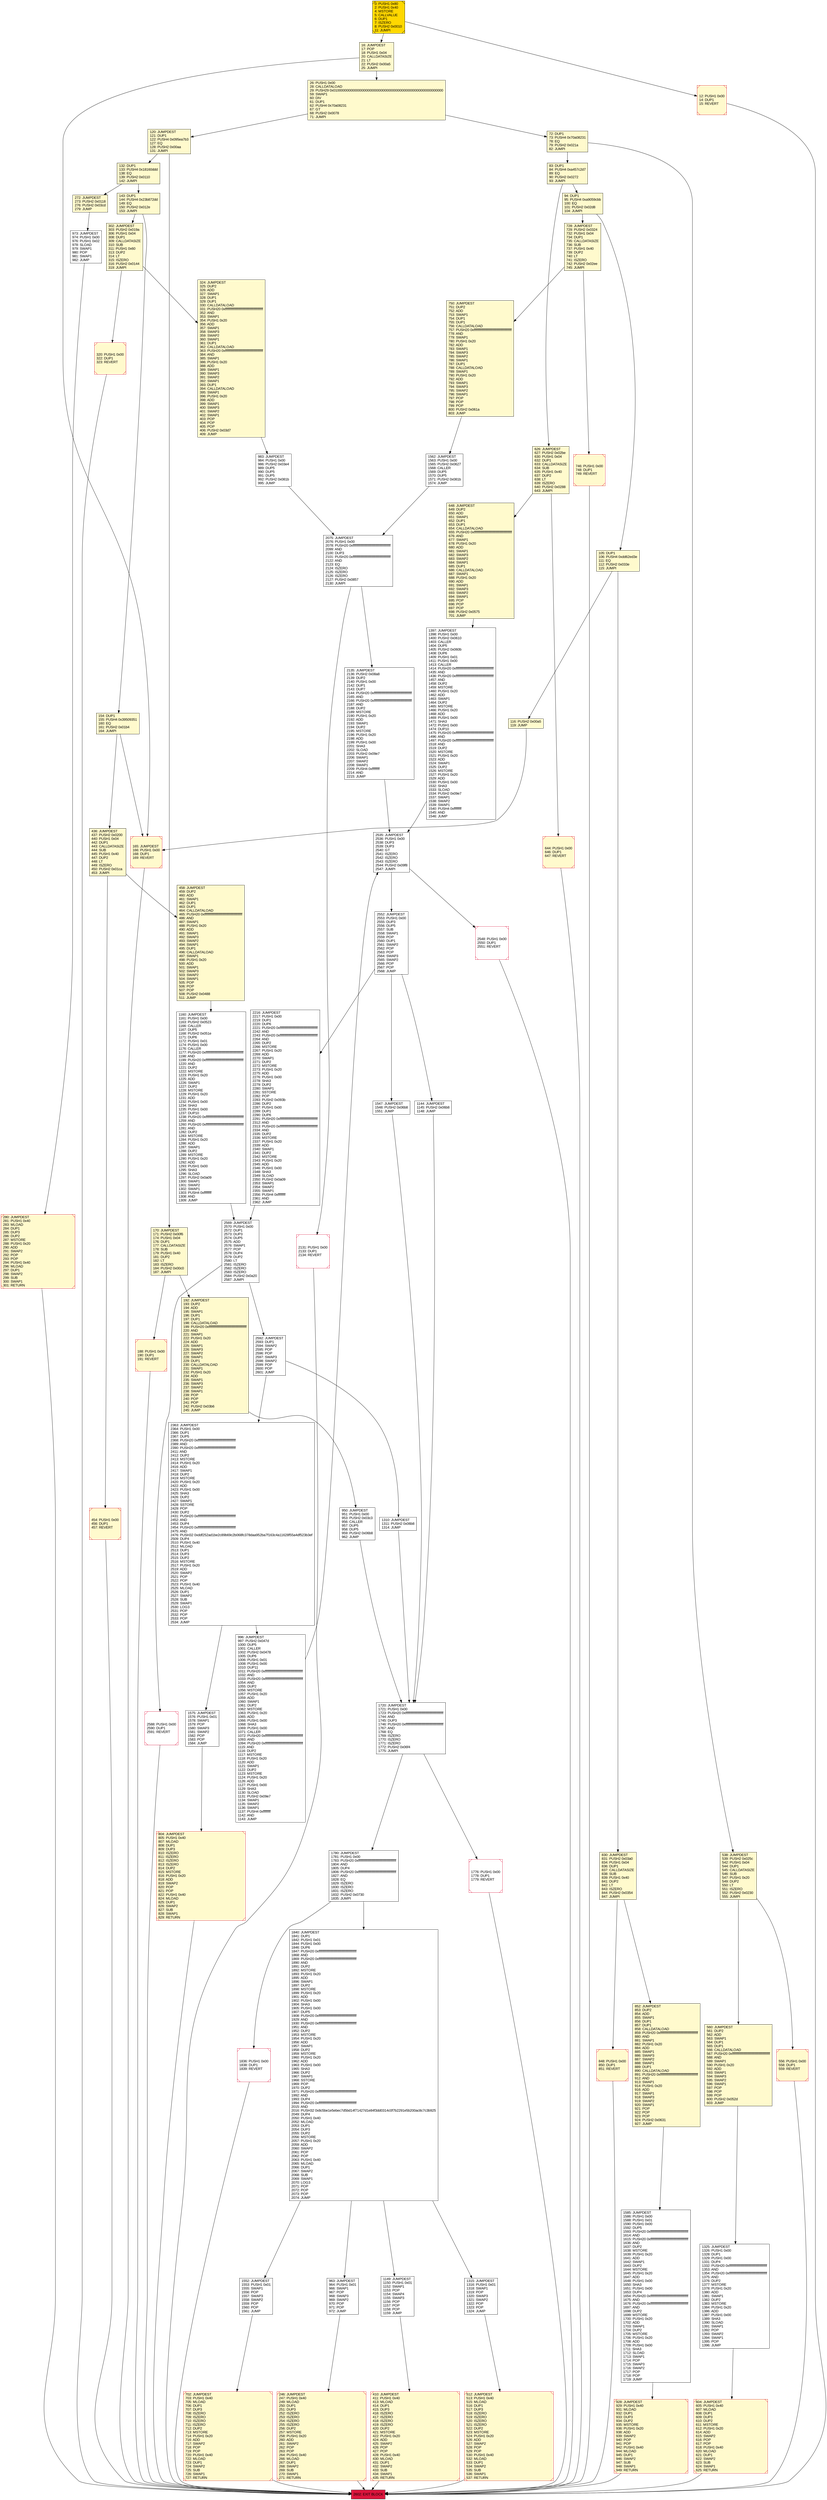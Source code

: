 digraph G {
bgcolor=transparent rankdir=UD;
node [shape=box style=filled color=black fillcolor=white fontname=arial fontcolor=black];
702 [label="702: JUMPDEST\l703: PUSH1 0x40\l705: MLOAD\l706: DUP1\l707: DUP3\l708: ISZERO\l709: ISZERO\l710: ISZERO\l711: ISZERO\l712: DUP2\l713: MSTORE\l714: PUSH1 0x20\l716: ADD\l717: SWAP2\l718: POP\l719: POP\l720: PUSH1 0x40\l722: MLOAD\l723: DUP1\l724: SWAP2\l725: SUB\l726: SWAP1\l727: RETURN\l" fillcolor=lemonchiffon shape=Msquare color=crimson ];
626 [label="626: JUMPDEST\l627: PUSH2 0x02be\l630: PUSH1 0x04\l632: DUP1\l633: CALLDATASIZE\l634: SUB\l635: PUSH1 0x40\l637: DUP2\l638: LT\l639: ISZERO\l640: PUSH2 0x0288\l643: JUMPI\l" fillcolor=lemonchiffon ];
72 [label="72: DUP1\l73: PUSH4 0x70a08231\l78: EQ\l79: PUSH2 0x021a\l82: JUMPI\l" fillcolor=lemonchiffon ];
302 [label="302: JUMPDEST\l303: PUSH2 0x019a\l306: PUSH1 0x04\l308: DUP1\l309: CALLDATASIZE\l310: SUB\l311: PUSH1 0x60\l313: DUP2\l314: LT\l315: ISZERO\l316: PUSH2 0x0144\l319: JUMPI\l" fillcolor=lemonchiffon ];
973 [label="973: JUMPDEST\l974: PUSH1 0x00\l976: PUSH1 0x02\l978: SLOAD\l979: SWAP1\l980: POP\l981: SWAP1\l982: JUMP\l" ];
1315 [label="1315: JUMPDEST\l1316: PUSH1 0x01\l1318: SWAP1\l1319: POP\l1320: SWAP3\l1321: SWAP2\l1322: POP\l1323: POP\l1324: JUMP\l" ];
1547 [label="1547: JUMPDEST\l1548: PUSH2 0x06b8\l1551: JUMP\l" ];
1575 [label="1575: JUMPDEST\l1576: PUSH1 0x01\l1578: SWAP1\l1579: POP\l1580: SWAP3\l1581: SWAP2\l1582: POP\l1583: POP\l1584: JUMP\l" ];
556 [label="556: PUSH1 0x00\l558: DUP1\l559: REVERT\l" fillcolor=lemonchiffon shape=Msquare color=crimson ];
1836 [label="1836: PUSH1 0x00\l1838: DUP1\l1839: REVERT\l" shape=Msquare color=crimson ];
538 [label="538: JUMPDEST\l539: PUSH2 0x025c\l542: PUSH1 0x04\l544: DUP1\l545: CALLDATASIZE\l546: SUB\l547: PUSH1 0x20\l549: DUP2\l550: LT\l551: ISZERO\l552: PUSH2 0x0230\l555: JUMPI\l" fillcolor=lemonchiffon ];
928 [label="928: JUMPDEST\l929: PUSH1 0x40\l931: MLOAD\l932: DUP1\l933: DUP3\l934: DUP2\l935: MSTORE\l936: PUSH1 0x20\l938: ADD\l939: SWAP2\l940: POP\l941: POP\l942: PUSH1 0x40\l944: MLOAD\l945: DUP1\l946: SWAP2\l947: SUB\l948: SWAP1\l949: RETURN\l" fillcolor=lemonchiffon shape=Msquare color=crimson ];
1720 [label="1720: JUMPDEST\l1721: PUSH1 0x00\l1723: PUSH20 0xffffffffffffffffffffffffffffffffffffffff\l1744: AND\l1745: DUP3\l1746: PUSH20 0xffffffffffffffffffffffffffffffffffffffff\l1767: AND\l1768: EQ\l1769: ISZERO\l1770: ISZERO\l1771: ISZERO\l1772: PUSH2 0x06f4\l1775: JUMPI\l" ];
804 [label="804: JUMPDEST\l805: PUSH1 0x40\l807: MLOAD\l808: DUP1\l809: DUP3\l810: ISZERO\l811: ISZERO\l812: ISZERO\l813: ISZERO\l814: DUP2\l815: MSTORE\l816: PUSH1 0x20\l818: ADD\l819: SWAP2\l820: POP\l821: POP\l822: PUSH1 0x40\l824: MLOAD\l825: DUP1\l826: SWAP2\l827: SUB\l828: SWAP1\l829: RETURN\l" fillcolor=lemonchiffon shape=Msquare color=crimson ];
0 [label="0: PUSH1 0x80\l2: PUSH1 0x40\l4: MSTORE\l5: CALLVALUE\l6: DUP1\l7: ISZERO\l8: PUSH2 0x0010\l11: JUMPI\l" fillcolor=lemonchiffon shape=Msquare fillcolor=gold ];
16 [label="16: JUMPDEST\l17: POP\l18: PUSH1 0x04\l20: CALLDATASIZE\l21: LT\l22: PUSH2 0x00a5\l25: JUMPI\l" fillcolor=lemonchiffon ];
188 [label="188: PUSH1 0x00\l190: DUP1\l191: REVERT\l" fillcolor=lemonchiffon shape=Msquare color=crimson ];
1310 [label="1310: JUMPDEST\l1311: PUSH2 0x06b8\l1314: JUMP\l" ];
2569 [label="2569: JUMPDEST\l2570: PUSH1 0x00\l2572: DUP1\l2573: DUP3\l2574: DUP5\l2575: ADD\l2576: SWAP1\l2577: POP\l2578: DUP4\l2579: DUP2\l2580: LT\l2581: ISZERO\l2582: ISZERO\l2583: ISZERO\l2584: PUSH2 0x0a20\l2587: JUMPI\l" ];
165 [label="165: JUMPDEST\l166: PUSH1 0x00\l168: DUP1\l169: REVERT\l" fillcolor=lemonchiffon shape=Msquare color=crimson ];
170 [label="170: JUMPDEST\l171: PUSH2 0x00f6\l174: PUSH1 0x04\l176: DUP1\l177: CALLDATASIZE\l178: SUB\l179: PUSH1 0x40\l181: DUP2\l182: LT\l183: ISZERO\l184: PUSH2 0x00c0\l187: JUMPI\l" fillcolor=lemonchiffon ];
644 [label="644: PUSH1 0x00\l646: DUP1\l647: REVERT\l" fillcolor=lemonchiffon shape=Msquare color=crimson ];
1562 [label="1562: JUMPDEST\l1563: PUSH1 0x00\l1565: PUSH2 0x0627\l1568: CALLER\l1569: DUP5\l1570: DUP5\l1571: PUSH2 0x081b\l1574: JUMP\l" ];
410 [label="410: JUMPDEST\l411: PUSH1 0x40\l413: MLOAD\l414: DUP1\l415: DUP3\l416: ISZERO\l417: ISZERO\l418: ISZERO\l419: ISZERO\l420: DUP2\l421: MSTORE\l422: PUSH1 0x20\l424: ADD\l425: SWAP2\l426: POP\l427: POP\l428: PUSH1 0x40\l430: MLOAD\l431: DUP1\l432: SWAP2\l433: SUB\l434: SWAP1\l435: RETURN\l" fillcolor=lemonchiffon shape=Msquare color=crimson ];
26 [label="26: PUSH1 0x00\l28: CALLDATALOAD\l29: PUSH29 0x0100000000000000000000000000000000000000000000000000000000\l59: SWAP1\l60: DIV\l61: DUP1\l62: PUSH4 0x70a08231\l67: GT\l68: PUSH2 0x0078\l71: JUMPI\l" fillcolor=lemonchiffon ];
2552 [label="2552: JUMPDEST\l2553: PUSH1 0x00\l2555: DUP3\l2556: DUP5\l2557: SUB\l2558: SWAP1\l2559: POP\l2560: DUP1\l2561: SWAP2\l2562: POP\l2563: POP\l2564: SWAP3\l2565: SWAP2\l2566: POP\l2567: POP\l2568: JUMP\l" ];
2602 [label="2602: EXIT BLOCK\l" fillcolor=crimson ];
280 [label="280: JUMPDEST\l281: PUSH1 0x40\l283: MLOAD\l284: DUP1\l285: DUP3\l286: DUP2\l287: MSTORE\l288: PUSH1 0x20\l290: ADD\l291: SWAP2\l292: POP\l293: POP\l294: PUSH1 0x40\l296: MLOAD\l297: DUP1\l298: SWAP2\l299: SUB\l300: SWAP1\l301: RETURN\l" fillcolor=lemonchiffon shape=Msquare color=crimson ];
12 [label="12: PUSH1 0x00\l14: DUP1\l15: REVERT\l" fillcolor=lemonchiffon shape=Msquare color=crimson ];
116 [label="116: PUSH2 0x00a5\l119: JUMP\l" fillcolor=lemonchiffon ];
996 [label="996: JUMPDEST\l997: PUSH2 0x047d\l1000: DUP5\l1001: CALLER\l1002: PUSH2 0x0478\l1005: DUP6\l1006: PUSH1 0x01\l1008: PUSH1 0x00\l1010: DUP11\l1011: PUSH20 0xffffffffffffffffffffffffffffffffffffffff\l1032: AND\l1033: PUSH20 0xffffffffffffffffffffffffffffffffffffffff\l1054: AND\l1055: DUP2\l1056: MSTORE\l1057: PUSH1 0x20\l1059: ADD\l1060: SWAP1\l1061: DUP2\l1062: MSTORE\l1063: PUSH1 0x20\l1065: ADD\l1066: PUSH1 0x00\l1068: SHA3\l1069: PUSH1 0x00\l1071: CALLER\l1072: PUSH20 0xffffffffffffffffffffffffffffffffffffffff\l1093: AND\l1094: PUSH20 0xffffffffffffffffffffffffffffffffffffffff\l1115: AND\l1116: DUP2\l1117: MSTORE\l1118: PUSH1 0x20\l1120: ADD\l1121: SWAP1\l1122: DUP2\l1123: MSTORE\l1124: PUSH1 0x20\l1126: ADD\l1127: PUSH1 0x00\l1129: SHA3\l1130: SLOAD\l1131: PUSH2 0x09e7\l1134: SWAP1\l1135: SWAP2\l1136: SWAP1\l1137: PUSH4 0xffffffff\l1142: AND\l1143: JUMP\l" ];
154 [label="154: DUP1\l155: PUSH4 0x39509351\l160: EQ\l161: PUSH2 0x01b4\l164: JUMPI\l" fillcolor=lemonchiffon ];
2075 [label="2075: JUMPDEST\l2076: PUSH1 0x00\l2078: PUSH20 0xffffffffffffffffffffffffffffffffffffffff\l2099: AND\l2100: DUP3\l2101: PUSH20 0xffffffffffffffffffffffffffffffffffffffff\l2122: AND\l2123: EQ\l2124: ISZERO\l2125: ISZERO\l2126: ISZERO\l2127: PUSH2 0x0857\l2130: JUMPI\l" ];
830 [label="830: JUMPDEST\l831: PUSH2 0x03a0\l834: PUSH1 0x04\l836: DUP1\l837: CALLDATASIZE\l838: SUB\l839: PUSH1 0x40\l841: DUP2\l842: LT\l843: ISZERO\l844: PUSH2 0x0354\l847: JUMPI\l" fillcolor=lemonchiffon ];
83 [label="83: DUP1\l84: PUSH4 0xa457c2d7\l89: EQ\l90: PUSH2 0x0272\l93: JUMPI\l" fillcolor=lemonchiffon ];
560 [label="560: JUMPDEST\l561: DUP2\l562: ADD\l563: SWAP1\l564: DUP1\l565: DUP1\l566: CALLDATALOAD\l567: PUSH20 0xffffffffffffffffffffffffffffffffffffffff\l588: AND\l589: SWAP1\l590: PUSH1 0x20\l592: ADD\l593: SWAP1\l594: SWAP3\l595: SWAP2\l596: SWAP1\l597: POP\l598: POP\l599: POP\l600: PUSH2 0x052d\l603: JUMP\l" fillcolor=lemonchiffon ];
852 [label="852: JUMPDEST\l853: DUP2\l854: ADD\l855: SWAP1\l856: DUP1\l857: DUP1\l858: CALLDATALOAD\l859: PUSH20 0xffffffffffffffffffffffffffffffffffffffff\l880: AND\l881: SWAP1\l882: PUSH1 0x20\l884: ADD\l885: SWAP1\l886: SWAP3\l887: SWAP2\l888: SWAP1\l889: DUP1\l890: CALLDATALOAD\l891: PUSH20 0xffffffffffffffffffffffffffffffffffffffff\l912: AND\l913: SWAP1\l914: PUSH1 0x20\l916: ADD\l917: SWAP1\l918: SWAP3\l919: SWAP2\l920: SWAP1\l921: POP\l922: POP\l923: POP\l924: PUSH2 0x0631\l927: JUMP\l" fillcolor=lemonchiffon ];
1585 [label="1585: JUMPDEST\l1586: PUSH1 0x00\l1588: PUSH1 0x01\l1590: PUSH1 0x00\l1592: DUP5\l1593: PUSH20 0xffffffffffffffffffffffffffffffffffffffff\l1614: AND\l1615: PUSH20 0xffffffffffffffffffffffffffffffffffffffff\l1636: AND\l1637: DUP2\l1638: MSTORE\l1639: PUSH1 0x20\l1641: ADD\l1642: SWAP1\l1643: DUP2\l1644: MSTORE\l1645: PUSH1 0x20\l1647: ADD\l1648: PUSH1 0x00\l1650: SHA3\l1651: PUSH1 0x00\l1653: DUP4\l1654: PUSH20 0xffffffffffffffffffffffffffffffffffffffff\l1675: AND\l1676: PUSH20 0xffffffffffffffffffffffffffffffffffffffff\l1697: AND\l1698: DUP2\l1699: MSTORE\l1700: PUSH1 0x20\l1702: ADD\l1703: SWAP1\l1704: DUP2\l1705: MSTORE\l1706: PUSH1 0x20\l1708: ADD\l1709: PUSH1 0x00\l1711: SHA3\l1712: SLOAD\l1713: SWAP1\l1714: POP\l1715: SWAP3\l1716: SWAP2\l1717: POP\l1718: POP\l1719: JUMP\l" ];
750 [label="750: JUMPDEST\l751: DUP2\l752: ADD\l753: SWAP1\l754: DUP1\l755: DUP1\l756: CALLDATALOAD\l757: PUSH20 0xffffffffffffffffffffffffffffffffffffffff\l778: AND\l779: SWAP1\l780: PUSH1 0x20\l782: ADD\l783: SWAP1\l784: SWAP3\l785: SWAP2\l786: SWAP1\l787: DUP1\l788: CALLDATALOAD\l789: SWAP1\l790: PUSH1 0x20\l792: ADD\l793: SWAP1\l794: SWAP3\l795: SWAP2\l796: SWAP1\l797: POP\l798: POP\l799: POP\l800: PUSH2 0x061a\l803: JUMP\l" fillcolor=lemonchiffon ];
1325 [label="1325: JUMPDEST\l1326: PUSH1 0x00\l1328: DUP1\l1329: PUSH1 0x00\l1331: DUP4\l1332: PUSH20 0xffffffffffffffffffffffffffffffffffffffff\l1353: AND\l1354: PUSH20 0xffffffffffffffffffffffffffffffffffffffff\l1375: AND\l1376: DUP2\l1377: MSTORE\l1378: PUSH1 0x20\l1380: ADD\l1381: SWAP1\l1382: DUP2\l1383: MSTORE\l1384: PUSH1 0x20\l1386: ADD\l1387: PUSH1 0x00\l1389: SHA3\l1390: SLOAD\l1391: SWAP1\l1392: POP\l1393: SWAP2\l1394: SWAP1\l1395: POP\l1396: JUMP\l" ];
324 [label="324: JUMPDEST\l325: DUP2\l326: ADD\l327: SWAP1\l328: DUP1\l329: DUP1\l330: CALLDATALOAD\l331: PUSH20 0xffffffffffffffffffffffffffffffffffffffff\l352: AND\l353: SWAP1\l354: PUSH1 0x20\l356: ADD\l357: SWAP1\l358: SWAP3\l359: SWAP2\l360: SWAP1\l361: DUP1\l362: CALLDATALOAD\l363: PUSH20 0xffffffffffffffffffffffffffffffffffffffff\l384: AND\l385: SWAP1\l386: PUSH1 0x20\l388: ADD\l389: SWAP1\l390: SWAP3\l391: SWAP2\l392: SWAP1\l393: DUP1\l394: CALLDATALOAD\l395: SWAP1\l396: PUSH1 0x20\l398: ADD\l399: SWAP1\l400: SWAP3\l401: SWAP2\l402: SWAP1\l403: POP\l404: POP\l405: POP\l406: PUSH2 0x03d7\l409: JUMP\l" fillcolor=lemonchiffon ];
1552 [label="1552: JUMPDEST\l1553: PUSH1 0x01\l1555: SWAP1\l1556: POP\l1557: SWAP3\l1558: SWAP2\l1559: POP\l1560: POP\l1561: JUMP\l" ];
512 [label="512: JUMPDEST\l513: PUSH1 0x40\l515: MLOAD\l516: DUP1\l517: DUP3\l518: ISZERO\l519: ISZERO\l520: ISZERO\l521: ISZERO\l522: DUP2\l523: MSTORE\l524: PUSH1 0x20\l526: ADD\l527: SWAP2\l528: POP\l529: POP\l530: PUSH1 0x40\l532: MLOAD\l533: DUP1\l534: SWAP2\l535: SUB\l536: SWAP1\l537: RETURN\l" fillcolor=lemonchiffon shape=Msquare color=crimson ];
1160 [label="1160: JUMPDEST\l1161: PUSH1 0x00\l1163: PUSH2 0x0523\l1166: CALLER\l1167: DUP5\l1168: PUSH2 0x051e\l1171: DUP6\l1172: PUSH1 0x01\l1174: PUSH1 0x00\l1176: CALLER\l1177: PUSH20 0xffffffffffffffffffffffffffffffffffffffff\l1198: AND\l1199: PUSH20 0xffffffffffffffffffffffffffffffffffffffff\l1220: AND\l1221: DUP2\l1222: MSTORE\l1223: PUSH1 0x20\l1225: ADD\l1226: SWAP1\l1227: DUP2\l1228: MSTORE\l1229: PUSH1 0x20\l1231: ADD\l1232: PUSH1 0x00\l1234: SHA3\l1235: PUSH1 0x00\l1237: DUP10\l1238: PUSH20 0xffffffffffffffffffffffffffffffffffffffff\l1259: AND\l1260: PUSH20 0xffffffffffffffffffffffffffffffffffffffff\l1281: AND\l1282: DUP2\l1283: MSTORE\l1284: PUSH1 0x20\l1286: ADD\l1287: SWAP1\l1288: DUP2\l1289: MSTORE\l1290: PUSH1 0x20\l1292: ADD\l1293: PUSH1 0x00\l1295: SHA3\l1296: SLOAD\l1297: PUSH2 0x0a09\l1300: SWAP1\l1301: SWAP2\l1302: SWAP1\l1303: PUSH4 0xffffffff\l1308: AND\l1309: JUMP\l" ];
2588 [label="2588: PUSH1 0x00\l2590: DUP1\l2591: REVERT\l" shape=Msquare color=crimson ];
120 [label="120: JUMPDEST\l121: DUP1\l122: PUSH4 0x095ea7b3\l127: EQ\l128: PUSH2 0x00aa\l131: JUMPI\l" fillcolor=lemonchiffon ];
272 [label="272: JUMPDEST\l273: PUSH2 0x0118\l276: PUSH2 0x03cd\l279: JUMP\l" fillcolor=lemonchiffon ];
2216 [label="2216: JUMPDEST\l2217: PUSH1 0x00\l2219: DUP1\l2220: DUP6\l2221: PUSH20 0xffffffffffffffffffffffffffffffffffffffff\l2242: AND\l2243: PUSH20 0xffffffffffffffffffffffffffffffffffffffff\l2264: AND\l2265: DUP2\l2266: MSTORE\l2267: PUSH1 0x20\l2269: ADD\l2270: SWAP1\l2271: DUP2\l2272: MSTORE\l2273: PUSH1 0x20\l2275: ADD\l2276: PUSH1 0x00\l2278: SHA3\l2279: DUP2\l2280: SWAP1\l2281: SSTORE\l2282: POP\l2283: PUSH2 0x093b\l2286: DUP2\l2287: PUSH1 0x00\l2289: DUP1\l2290: DUP6\l2291: PUSH20 0xffffffffffffffffffffffffffffffffffffffff\l2312: AND\l2313: PUSH20 0xffffffffffffffffffffffffffffffffffffffff\l2334: AND\l2335: DUP2\l2336: MSTORE\l2337: PUSH1 0x20\l2339: ADD\l2340: SWAP1\l2341: DUP2\l2342: MSTORE\l2343: PUSH1 0x20\l2345: ADD\l2346: PUSH1 0x00\l2348: SHA3\l2349: SLOAD\l2350: PUSH2 0x0a09\l2353: SWAP1\l2354: SWAP2\l2355: SWAP1\l2356: PUSH4 0xffffffff\l2361: AND\l2362: JUMP\l" ];
105 [label="105: DUP1\l106: PUSH4 0xdd62ed3e\l111: EQ\l112: PUSH2 0x033e\l115: JUMPI\l" fillcolor=lemonchiffon ];
1397 [label="1397: JUMPDEST\l1398: PUSH1 0x00\l1400: PUSH2 0x0610\l1403: CALLER\l1404: DUP5\l1405: PUSH2 0x060b\l1408: DUP6\l1409: PUSH1 0x01\l1411: PUSH1 0x00\l1413: CALLER\l1414: PUSH20 0xffffffffffffffffffffffffffffffffffffffff\l1435: AND\l1436: PUSH20 0xffffffffffffffffffffffffffffffffffffffff\l1457: AND\l1458: DUP2\l1459: MSTORE\l1460: PUSH1 0x20\l1462: ADD\l1463: SWAP1\l1464: DUP2\l1465: MSTORE\l1466: PUSH1 0x20\l1468: ADD\l1469: PUSH1 0x00\l1471: SHA3\l1472: PUSH1 0x00\l1474: DUP10\l1475: PUSH20 0xffffffffffffffffffffffffffffffffffffffff\l1496: AND\l1497: PUSH20 0xffffffffffffffffffffffffffffffffffffffff\l1518: AND\l1519: DUP2\l1520: MSTORE\l1521: PUSH1 0x20\l1523: ADD\l1524: SWAP1\l1525: DUP2\l1526: MSTORE\l1527: PUSH1 0x20\l1529: ADD\l1530: PUSH1 0x00\l1532: SHA3\l1533: SLOAD\l1534: PUSH2 0x09e7\l1537: SWAP1\l1538: SWAP2\l1539: SWAP1\l1540: PUSH4 0xffffffff\l1545: AND\l1546: JUMP\l" ];
1840 [label="1840: JUMPDEST\l1841: DUP1\l1842: PUSH1 0x01\l1844: PUSH1 0x00\l1846: DUP6\l1847: PUSH20 0xffffffffffffffffffffffffffffffffffffffff\l1868: AND\l1869: PUSH20 0xffffffffffffffffffffffffffffffffffffffff\l1890: AND\l1891: DUP2\l1892: MSTORE\l1893: PUSH1 0x20\l1895: ADD\l1896: SWAP1\l1897: DUP2\l1898: MSTORE\l1899: PUSH1 0x20\l1901: ADD\l1902: PUSH1 0x00\l1904: SHA3\l1905: PUSH1 0x00\l1907: DUP5\l1908: PUSH20 0xffffffffffffffffffffffffffffffffffffffff\l1929: AND\l1930: PUSH20 0xffffffffffffffffffffffffffffffffffffffff\l1951: AND\l1952: DUP2\l1953: MSTORE\l1954: PUSH1 0x20\l1956: ADD\l1957: SWAP1\l1958: DUP2\l1959: MSTORE\l1960: PUSH1 0x20\l1962: ADD\l1963: PUSH1 0x00\l1965: SHA3\l1966: DUP2\l1967: SWAP1\l1968: SSTORE\l1969: POP\l1970: DUP2\l1971: PUSH20 0xffffffffffffffffffffffffffffffffffffffff\l1992: AND\l1993: DUP4\l1994: PUSH20 0xffffffffffffffffffffffffffffffffffffffff\l2015: AND\l2016: PUSH32 0x8c5be1e5ebec7d5bd14f71427d1e84f3dd0314c0f7b2291e5b200ac8c7c3b925\l2049: DUP4\l2050: PUSH1 0x40\l2052: MLOAD\l2053: DUP1\l2054: DUP3\l2055: DUP2\l2056: MSTORE\l2057: PUSH1 0x20\l2059: ADD\l2060: SWAP2\l2061: POP\l2062: POP\l2063: PUSH1 0x40\l2065: MLOAD\l2066: DUP1\l2067: SWAP2\l2068: SUB\l2069: SWAP1\l2070: LOG3\l2071: POP\l2072: POP\l2073: POP\l2074: JUMP\l" ];
246 [label="246: JUMPDEST\l247: PUSH1 0x40\l249: MLOAD\l250: DUP1\l251: DUP3\l252: ISZERO\l253: ISZERO\l254: ISZERO\l255: ISZERO\l256: DUP2\l257: MSTORE\l258: PUSH1 0x20\l260: ADD\l261: SWAP2\l262: POP\l263: POP\l264: PUSH1 0x40\l266: MLOAD\l267: DUP1\l268: SWAP2\l269: SUB\l270: SWAP1\l271: RETURN\l" fillcolor=lemonchiffon shape=Msquare color=crimson ];
746 [label="746: PUSH1 0x00\l748: DUP1\l749: REVERT\l" fillcolor=lemonchiffon shape=Msquare color=crimson ];
192 [label="192: JUMPDEST\l193: DUP2\l194: ADD\l195: SWAP1\l196: DUP1\l197: DUP1\l198: CALLDATALOAD\l199: PUSH20 0xffffffffffffffffffffffffffffffffffffffff\l220: AND\l221: SWAP1\l222: PUSH1 0x20\l224: ADD\l225: SWAP1\l226: SWAP3\l227: SWAP2\l228: SWAP1\l229: DUP1\l230: CALLDATALOAD\l231: SWAP1\l232: PUSH1 0x20\l234: ADD\l235: SWAP1\l236: SWAP3\l237: SWAP2\l238: SWAP1\l239: POP\l240: POP\l241: POP\l242: PUSH2 0x03b6\l245: JUMP\l" fillcolor=lemonchiffon ];
458 [label="458: JUMPDEST\l459: DUP2\l460: ADD\l461: SWAP1\l462: DUP1\l463: DUP1\l464: CALLDATALOAD\l465: PUSH20 0xffffffffffffffffffffffffffffffffffffffff\l486: AND\l487: SWAP1\l488: PUSH1 0x20\l490: ADD\l491: SWAP1\l492: SWAP3\l493: SWAP2\l494: SWAP1\l495: DUP1\l496: CALLDATALOAD\l497: SWAP1\l498: PUSH1 0x20\l500: ADD\l501: SWAP1\l502: SWAP3\l503: SWAP2\l504: SWAP1\l505: POP\l506: POP\l507: POP\l508: PUSH2 0x0488\l511: JUMP\l" fillcolor=lemonchiffon ];
2135 [label="2135: JUMPDEST\l2136: PUSH2 0x08a8\l2139: DUP2\l2140: PUSH1 0x00\l2142: DUP1\l2143: DUP7\l2144: PUSH20 0xffffffffffffffffffffffffffffffffffffffff\l2165: AND\l2166: PUSH20 0xffffffffffffffffffffffffffffffffffffffff\l2187: AND\l2188: DUP2\l2189: MSTORE\l2190: PUSH1 0x20\l2192: ADD\l2193: SWAP1\l2194: DUP2\l2195: MSTORE\l2196: PUSH1 0x20\l2198: ADD\l2199: PUSH1 0x00\l2201: SHA3\l2202: SLOAD\l2203: PUSH2 0x09e7\l2206: SWAP1\l2207: SWAP2\l2208: SWAP1\l2209: PUSH4 0xffffffff\l2214: AND\l2215: JUMP\l" ];
2592 [label="2592: JUMPDEST\l2593: DUP1\l2594: SWAP2\l2595: POP\l2596: POP\l2597: SWAP3\l2598: SWAP2\l2599: POP\l2600: POP\l2601: JUMP\l" ];
1776 [label="1776: PUSH1 0x00\l1778: DUP1\l1779: REVERT\l" shape=Msquare color=crimson ];
132 [label="132: DUP1\l133: PUSH4 0x18160ddd\l138: EQ\l139: PUSH2 0x0110\l142: JUMPI\l" fillcolor=lemonchiffon ];
2548 [label="2548: PUSH1 0x00\l2550: DUP1\l2551: REVERT\l" shape=Msquare color=crimson ];
94 [label="94: DUP1\l95: PUSH4 0xa9059cbb\l100: EQ\l101: PUSH2 0x02d8\l104: JUMPI\l" fillcolor=lemonchiffon ];
648 [label="648: JUMPDEST\l649: DUP2\l650: ADD\l651: SWAP1\l652: DUP1\l653: DUP1\l654: CALLDATALOAD\l655: PUSH20 0xffffffffffffffffffffffffffffffffffffffff\l676: AND\l677: SWAP1\l678: PUSH1 0x20\l680: ADD\l681: SWAP1\l682: SWAP3\l683: SWAP2\l684: SWAP1\l685: DUP1\l686: CALLDATALOAD\l687: SWAP1\l688: PUSH1 0x20\l690: ADD\l691: SWAP1\l692: SWAP3\l693: SWAP2\l694: SWAP1\l695: POP\l696: POP\l697: POP\l698: PUSH2 0x0575\l701: JUMP\l" fillcolor=lemonchiffon ];
2535 [label="2535: JUMPDEST\l2536: PUSH1 0x00\l2538: DUP3\l2539: DUP3\l2540: GT\l2541: ISZERO\l2542: ISZERO\l2543: ISZERO\l2544: PUSH2 0x09f8\l2547: JUMPI\l" ];
728 [label="728: JUMPDEST\l729: PUSH2 0x0324\l732: PUSH1 0x04\l734: DUP1\l735: CALLDATASIZE\l736: SUB\l737: PUSH1 0x40\l739: DUP2\l740: LT\l741: ISZERO\l742: PUSH2 0x02ee\l745: JUMPI\l" fillcolor=lemonchiffon ];
320 [label="320: PUSH1 0x00\l322: DUP1\l323: REVERT\l" fillcolor=lemonchiffon shape=Msquare color=crimson ];
454 [label="454: PUSH1 0x00\l456: DUP1\l457: REVERT\l" fillcolor=lemonchiffon shape=Msquare color=crimson ];
963 [label="963: JUMPDEST\l964: PUSH1 0x01\l966: SWAP1\l967: POP\l968: SWAP3\l969: SWAP2\l970: POP\l971: POP\l972: JUMP\l" ];
950 [label="950: JUMPDEST\l951: PUSH1 0x00\l953: PUSH2 0x03c3\l956: CALLER\l957: DUP5\l958: DUP5\l959: PUSH2 0x06b8\l962: JUMP\l" ];
436 [label="436: JUMPDEST\l437: PUSH2 0x0200\l440: PUSH1 0x04\l442: DUP1\l443: CALLDATASIZE\l444: SUB\l445: PUSH1 0x40\l447: DUP2\l448: LT\l449: ISZERO\l450: PUSH2 0x01ca\l453: JUMPI\l" fillcolor=lemonchiffon ];
604 [label="604: JUMPDEST\l605: PUSH1 0x40\l607: MLOAD\l608: DUP1\l609: DUP3\l610: DUP2\l611: MSTORE\l612: PUSH1 0x20\l614: ADD\l615: SWAP2\l616: POP\l617: POP\l618: PUSH1 0x40\l620: MLOAD\l621: DUP1\l622: SWAP2\l623: SUB\l624: SWAP1\l625: RETURN\l" fillcolor=lemonchiffon shape=Msquare color=crimson ];
848 [label="848: PUSH1 0x00\l850: DUP1\l851: REVERT\l" fillcolor=lemonchiffon shape=Msquare color=crimson ];
2131 [label="2131: PUSH1 0x00\l2133: DUP1\l2134: REVERT\l" shape=Msquare color=crimson ];
143 [label="143: DUP1\l144: PUSH4 0x23b872dd\l149: EQ\l150: PUSH2 0x012e\l153: JUMPI\l" fillcolor=lemonchiffon ];
983 [label="983: JUMPDEST\l984: PUSH1 0x00\l986: PUSH2 0x03e4\l989: DUP5\l990: DUP5\l991: DUP5\l992: PUSH2 0x081b\l995: JUMP\l" ];
1780 [label="1780: JUMPDEST\l1781: PUSH1 0x00\l1783: PUSH20 0xffffffffffffffffffffffffffffffffffffffff\l1804: AND\l1805: DUP4\l1806: PUSH20 0xffffffffffffffffffffffffffffffffffffffff\l1827: AND\l1828: EQ\l1829: ISZERO\l1830: ISZERO\l1831: ISZERO\l1832: PUSH2 0x0730\l1835: JUMPI\l" ];
1149 [label="1149: JUMPDEST\l1150: PUSH1 0x01\l1152: SWAP1\l1153: POP\l1154: SWAP4\l1155: SWAP3\l1156: POP\l1157: POP\l1158: POP\l1159: JUMP\l" ];
1144 [label="1144: JUMPDEST\l1145: PUSH2 0x06b8\l1148: JUMP\l" ];
2363 [label="2363: JUMPDEST\l2364: PUSH1 0x00\l2366: DUP1\l2367: DUP5\l2368: PUSH20 0xffffffffffffffffffffffffffffffffffffffff\l2389: AND\l2390: PUSH20 0xffffffffffffffffffffffffffffffffffffffff\l2411: AND\l2412: DUP2\l2413: MSTORE\l2414: PUSH1 0x20\l2416: ADD\l2417: SWAP1\l2418: DUP2\l2419: MSTORE\l2420: PUSH1 0x20\l2422: ADD\l2423: PUSH1 0x00\l2425: SHA3\l2426: DUP2\l2427: SWAP1\l2428: SSTORE\l2429: POP\l2430: DUP2\l2431: PUSH20 0xffffffffffffffffffffffffffffffffffffffff\l2452: AND\l2453: DUP4\l2454: PUSH20 0xffffffffffffffffffffffffffffffffffffffff\l2475: AND\l2476: PUSH32 0xddf252ad1be2c89b69c2b068fc378daa952ba7f163c4a11628f55a4df523b3ef\l2509: DUP4\l2510: PUSH1 0x40\l2512: MLOAD\l2513: DUP1\l2514: DUP3\l2515: DUP2\l2516: MSTORE\l2517: PUSH1 0x20\l2519: ADD\l2520: SWAP2\l2521: POP\l2522: POP\l2523: PUSH1 0x40\l2525: MLOAD\l2526: DUP1\l2527: SWAP2\l2528: SUB\l2529: SWAP1\l2530: LOG3\l2531: POP\l2532: POP\l2533: POP\l2534: JUMP\l" ];
852 -> 1585;
830 -> 852;
436 -> 454;
644 -> 2602;
648 -> 1397;
1397 -> 2535;
132 -> 272;
94 -> 105;
1562 -> 2075;
512 -> 2602;
26 -> 120;
120 -> 170;
538 -> 556;
2552 -> 1547;
626 -> 644;
1840 -> 963;
1160 -> 2569;
132 -> 143;
83 -> 626;
72 -> 83;
804 -> 2602;
1840 -> 1149;
188 -> 2602;
928 -> 2602;
1552 -> 702;
16 -> 165;
16 -> 26;
830 -> 848;
2075 -> 2131;
272 -> 973;
143 -> 154;
1720 -> 1776;
324 -> 983;
454 -> 2602;
2569 -> 2592;
2363 -> 996;
2552 -> 1144;
1325 -> 604;
2216 -> 2569;
154 -> 436;
746 -> 2602;
83 -> 94;
302 -> 320;
105 -> 116;
2535 -> 2552;
2363 -> 1575;
1780 -> 1836;
996 -> 2535;
1776 -> 2602;
2548 -> 2602;
280 -> 2602;
0 -> 16;
12 -> 2602;
94 -> 728;
165 -> 2602;
1310 -> 1720;
410 -> 2602;
560 -> 1325;
2535 -> 2548;
116 -> 165;
154 -> 165;
750 -> 1562;
1575 -> 804;
2135 -> 2535;
728 -> 746;
72 -> 538;
2588 -> 2602;
1547 -> 1720;
192 -> 950;
26 -> 72;
436 -> 458;
963 -> 246;
2569 -> 2588;
1585 -> 928;
538 -> 560;
556 -> 2602;
1836 -> 2602;
702 -> 2602;
973 -> 280;
1780 -> 1840;
2592 -> 2363;
0 -> 12;
1315 -> 512;
170 -> 188;
302 -> 324;
1840 -> 1315;
604 -> 2602;
983 -> 2075;
320 -> 2602;
2592 -> 1310;
2131 -> 2602;
848 -> 2602;
626 -> 648;
1149 -> 410;
246 -> 2602;
2552 -> 2216;
728 -> 750;
120 -> 132;
170 -> 192;
1144 -> 1720;
1720 -> 1780;
105 -> 830;
143 -> 302;
458 -> 1160;
1840 -> 1552;
950 -> 1720;
2075 -> 2135;
}